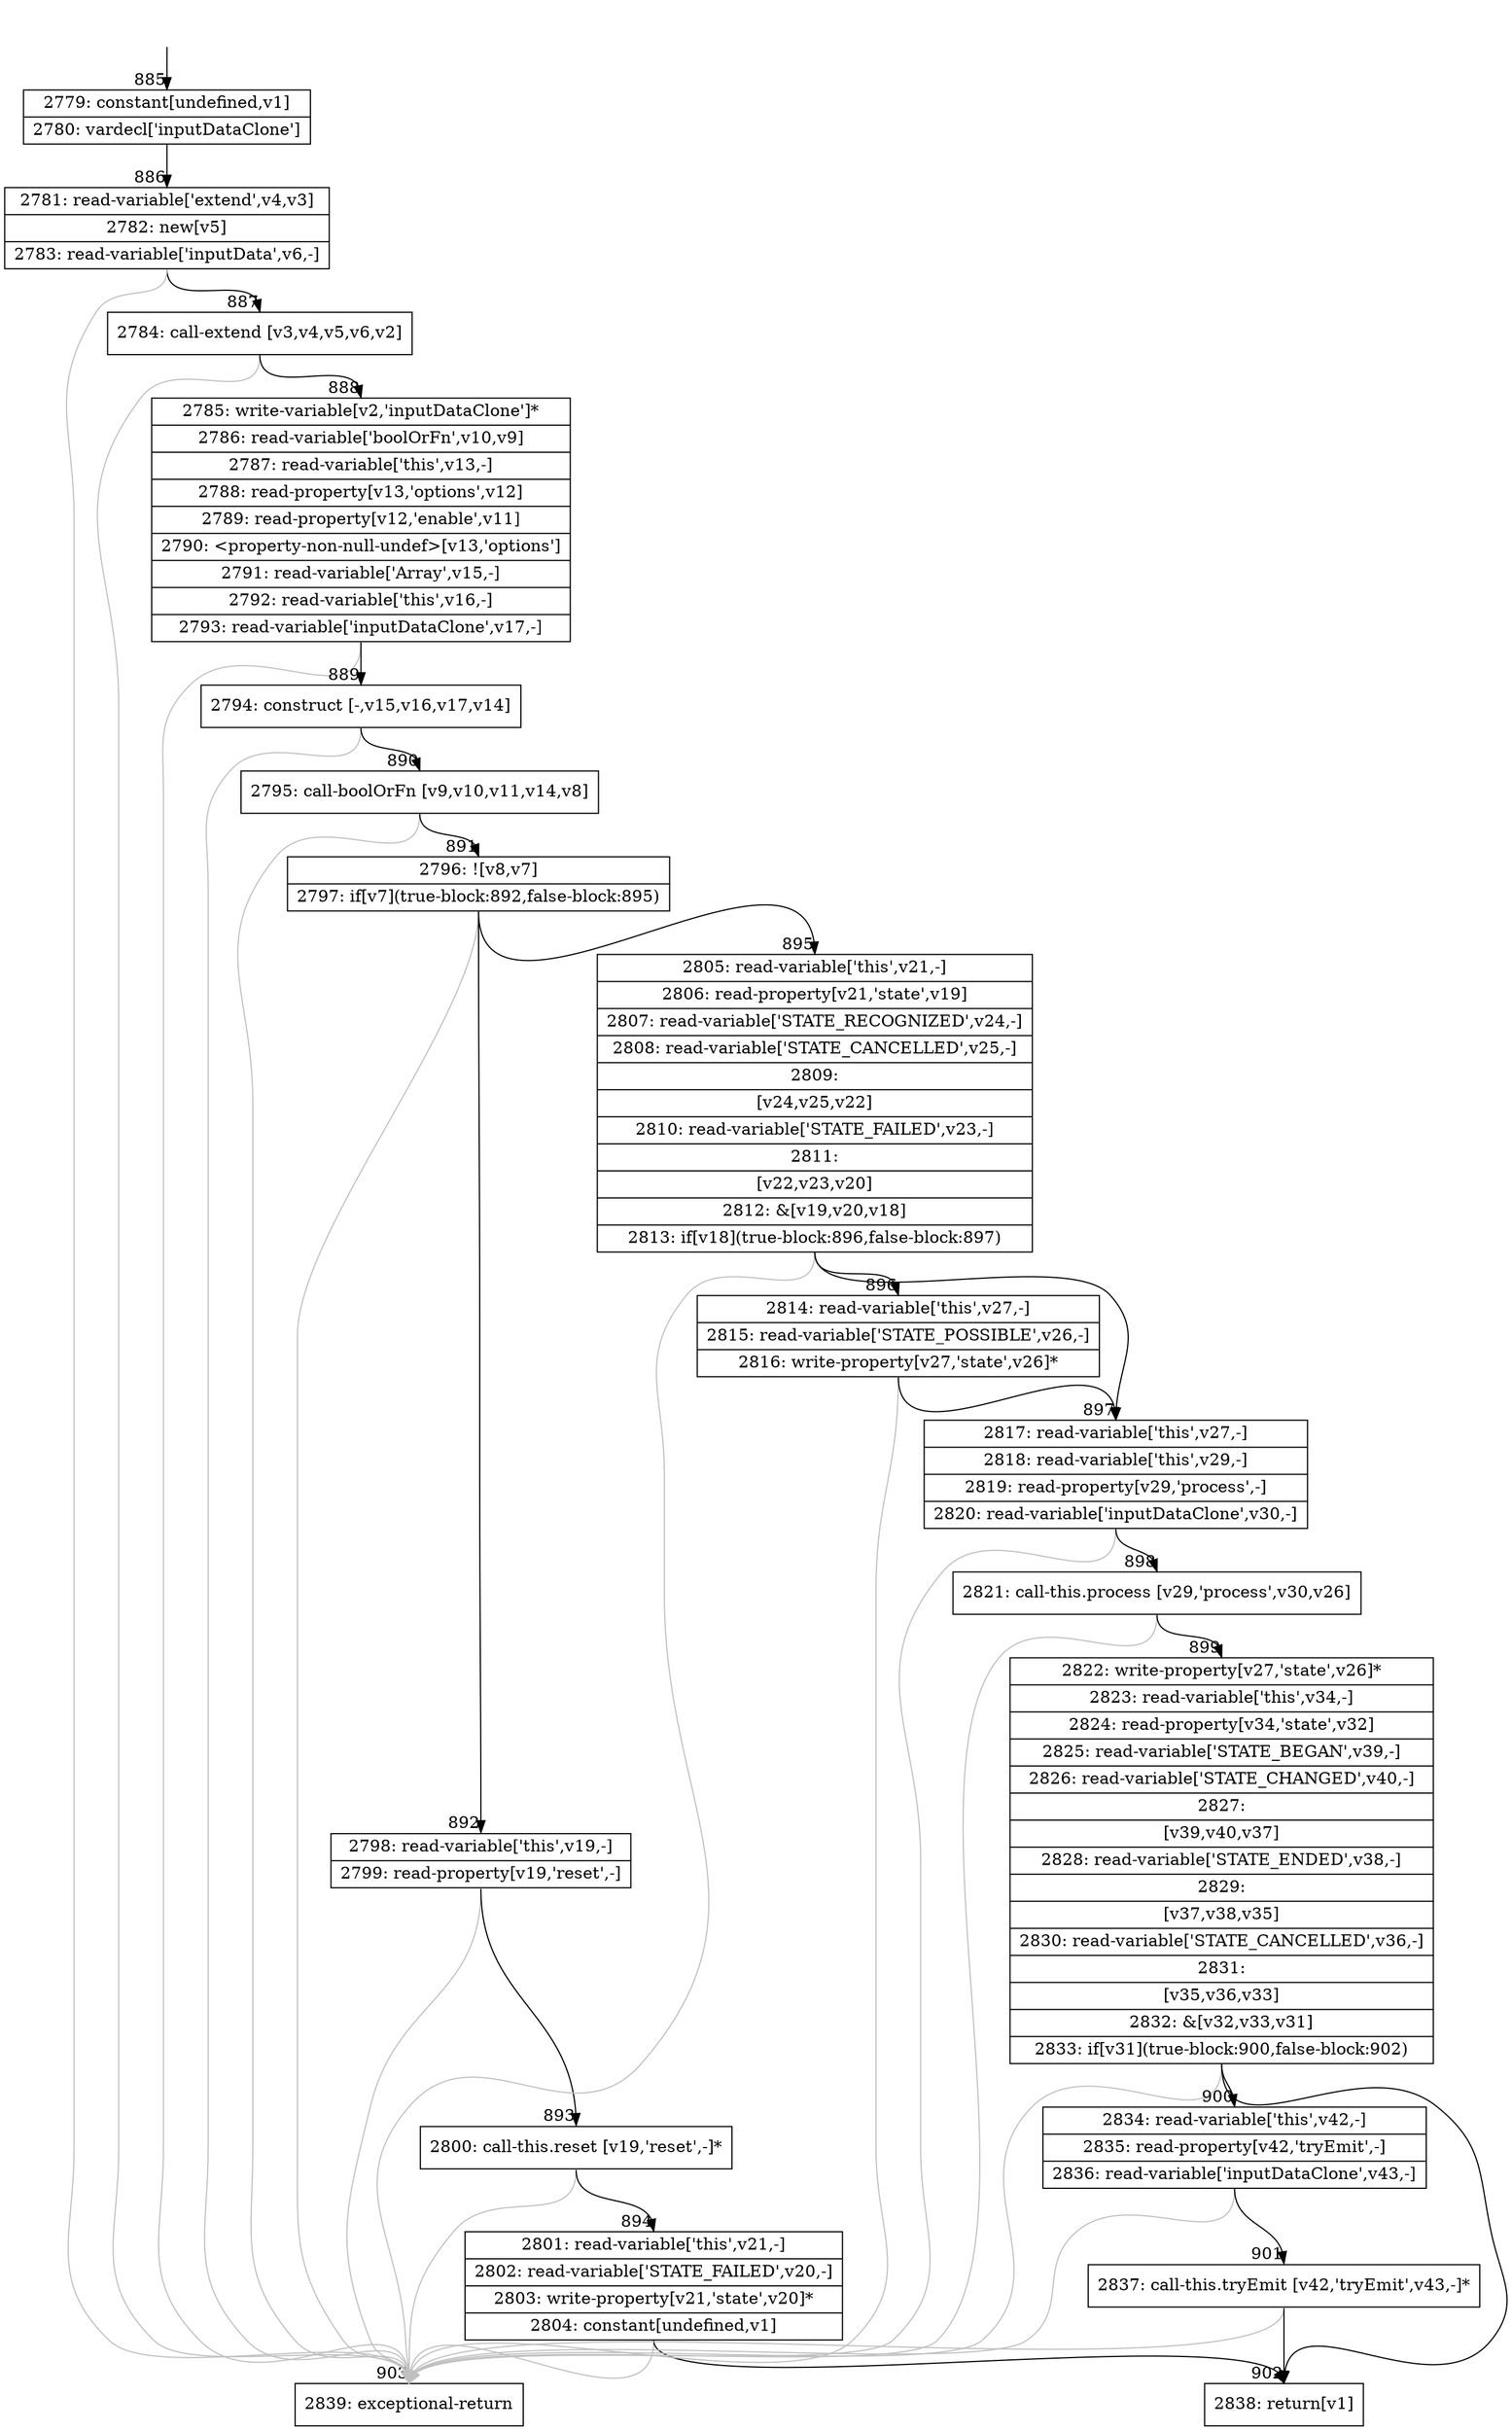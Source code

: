 digraph {
rankdir="TD"
BB_entry78[shape=none,label=""];
BB_entry78 -> BB885 [tailport=s, headport=n, headlabel="    885"]
BB885 [shape=record label="{2779: constant[undefined,v1]|2780: vardecl['inputDataClone']}" ] 
BB885 -> BB886 [tailport=s, headport=n, headlabel="      886"]
BB886 [shape=record label="{2781: read-variable['extend',v4,v3]|2782: new[v5]|2783: read-variable['inputData',v6,-]}" ] 
BB886 -> BB887 [tailport=s, headport=n, headlabel="      887"]
BB886 -> BB903 [tailport=s, headport=n, color=gray, headlabel="      903"]
BB887 [shape=record label="{2784: call-extend [v3,v4,v5,v6,v2]}" ] 
BB887 -> BB888 [tailport=s, headport=n, headlabel="      888"]
BB887 -> BB903 [tailport=s, headport=n, color=gray]
BB888 [shape=record label="{2785: write-variable[v2,'inputDataClone']*|2786: read-variable['boolOrFn',v10,v9]|2787: read-variable['this',v13,-]|2788: read-property[v13,'options',v12]|2789: read-property[v12,'enable',v11]|2790: \<property-non-null-undef\>[v13,'options']|2791: read-variable['Array',v15,-]|2792: read-variable['this',v16,-]|2793: read-variable['inputDataClone',v17,-]}" ] 
BB888 -> BB889 [tailport=s, headport=n, headlabel="      889"]
BB888 -> BB903 [tailport=s, headport=n, color=gray]
BB889 [shape=record label="{2794: construct [-,v15,v16,v17,v14]}" ] 
BB889 -> BB890 [tailport=s, headport=n, headlabel="      890"]
BB889 -> BB903 [tailport=s, headport=n, color=gray]
BB890 [shape=record label="{2795: call-boolOrFn [v9,v10,v11,v14,v8]}" ] 
BB890 -> BB891 [tailport=s, headport=n, headlabel="      891"]
BB890 -> BB903 [tailport=s, headport=n, color=gray]
BB891 [shape=record label="{2796: ![v8,v7]|2797: if[v7](true-block:892,false-block:895)}" ] 
BB891 -> BB892 [tailport=s, headport=n, headlabel="      892"]
BB891 -> BB895 [tailport=s, headport=n, headlabel="      895"]
BB891 -> BB903 [tailport=s, headport=n, color=gray]
BB892 [shape=record label="{2798: read-variable['this',v19,-]|2799: read-property[v19,'reset',-]}" ] 
BB892 -> BB893 [tailport=s, headport=n, headlabel="      893"]
BB892 -> BB903 [tailport=s, headport=n, color=gray]
BB893 [shape=record label="{2800: call-this.reset [v19,'reset',-]*}" ] 
BB893 -> BB894 [tailport=s, headport=n, headlabel="      894"]
BB893 -> BB903 [tailport=s, headport=n, color=gray]
BB894 [shape=record label="{2801: read-variable['this',v21,-]|2802: read-variable['STATE_FAILED',v20,-]|2803: write-property[v21,'state',v20]*|2804: constant[undefined,v1]}" ] 
BB894 -> BB902 [tailport=s, headport=n, headlabel="      902"]
BB894 -> BB903 [tailport=s, headport=n, color=gray]
BB895 [shape=record label="{2805: read-variable['this',v21,-]|2806: read-property[v21,'state',v19]|2807: read-variable['STATE_RECOGNIZED',v24,-]|2808: read-variable['STATE_CANCELLED',v25,-]|2809: |[v24,v25,v22]|2810: read-variable['STATE_FAILED',v23,-]|2811: |[v22,v23,v20]|2812: &[v19,v20,v18]|2813: if[v18](true-block:896,false-block:897)}" ] 
BB895 -> BB896 [tailport=s, headport=n, headlabel="      896"]
BB895 -> BB897 [tailport=s, headport=n, headlabel="      897"]
BB895 -> BB903 [tailport=s, headport=n, color=gray]
BB896 [shape=record label="{2814: read-variable['this',v27,-]|2815: read-variable['STATE_POSSIBLE',v26,-]|2816: write-property[v27,'state',v26]*}" ] 
BB896 -> BB897 [tailport=s, headport=n]
BB896 -> BB903 [tailport=s, headport=n, color=gray]
BB897 [shape=record label="{2817: read-variable['this',v27,-]|2818: read-variable['this',v29,-]|2819: read-property[v29,'process',-]|2820: read-variable['inputDataClone',v30,-]}" ] 
BB897 -> BB898 [tailport=s, headport=n, headlabel="      898"]
BB897 -> BB903 [tailport=s, headport=n, color=gray]
BB898 [shape=record label="{2821: call-this.process [v29,'process',v30,v26]}" ] 
BB898 -> BB899 [tailport=s, headport=n, headlabel="      899"]
BB898 -> BB903 [tailport=s, headport=n, color=gray]
BB899 [shape=record label="{2822: write-property[v27,'state',v26]*|2823: read-variable['this',v34,-]|2824: read-property[v34,'state',v32]|2825: read-variable['STATE_BEGAN',v39,-]|2826: read-variable['STATE_CHANGED',v40,-]|2827: |[v39,v40,v37]|2828: read-variable['STATE_ENDED',v38,-]|2829: |[v37,v38,v35]|2830: read-variable['STATE_CANCELLED',v36,-]|2831: |[v35,v36,v33]|2832: &[v32,v33,v31]|2833: if[v31](true-block:900,false-block:902)}" ] 
BB899 -> BB900 [tailport=s, headport=n, headlabel="      900"]
BB899 -> BB902 [tailport=s, headport=n]
BB899 -> BB903 [tailport=s, headport=n, color=gray]
BB900 [shape=record label="{2834: read-variable['this',v42,-]|2835: read-property[v42,'tryEmit',-]|2836: read-variable['inputDataClone',v43,-]}" ] 
BB900 -> BB901 [tailport=s, headport=n, headlabel="      901"]
BB900 -> BB903 [tailport=s, headport=n, color=gray]
BB901 [shape=record label="{2837: call-this.tryEmit [v42,'tryEmit',v43,-]*}" ] 
BB901 -> BB902 [tailport=s, headport=n]
BB901 -> BB903 [tailport=s, headport=n, color=gray]
BB902 [shape=record label="{2838: return[v1]}" ] 
BB903 [shape=record label="{2839: exceptional-return}" ] 
//#$~ 1462
}
